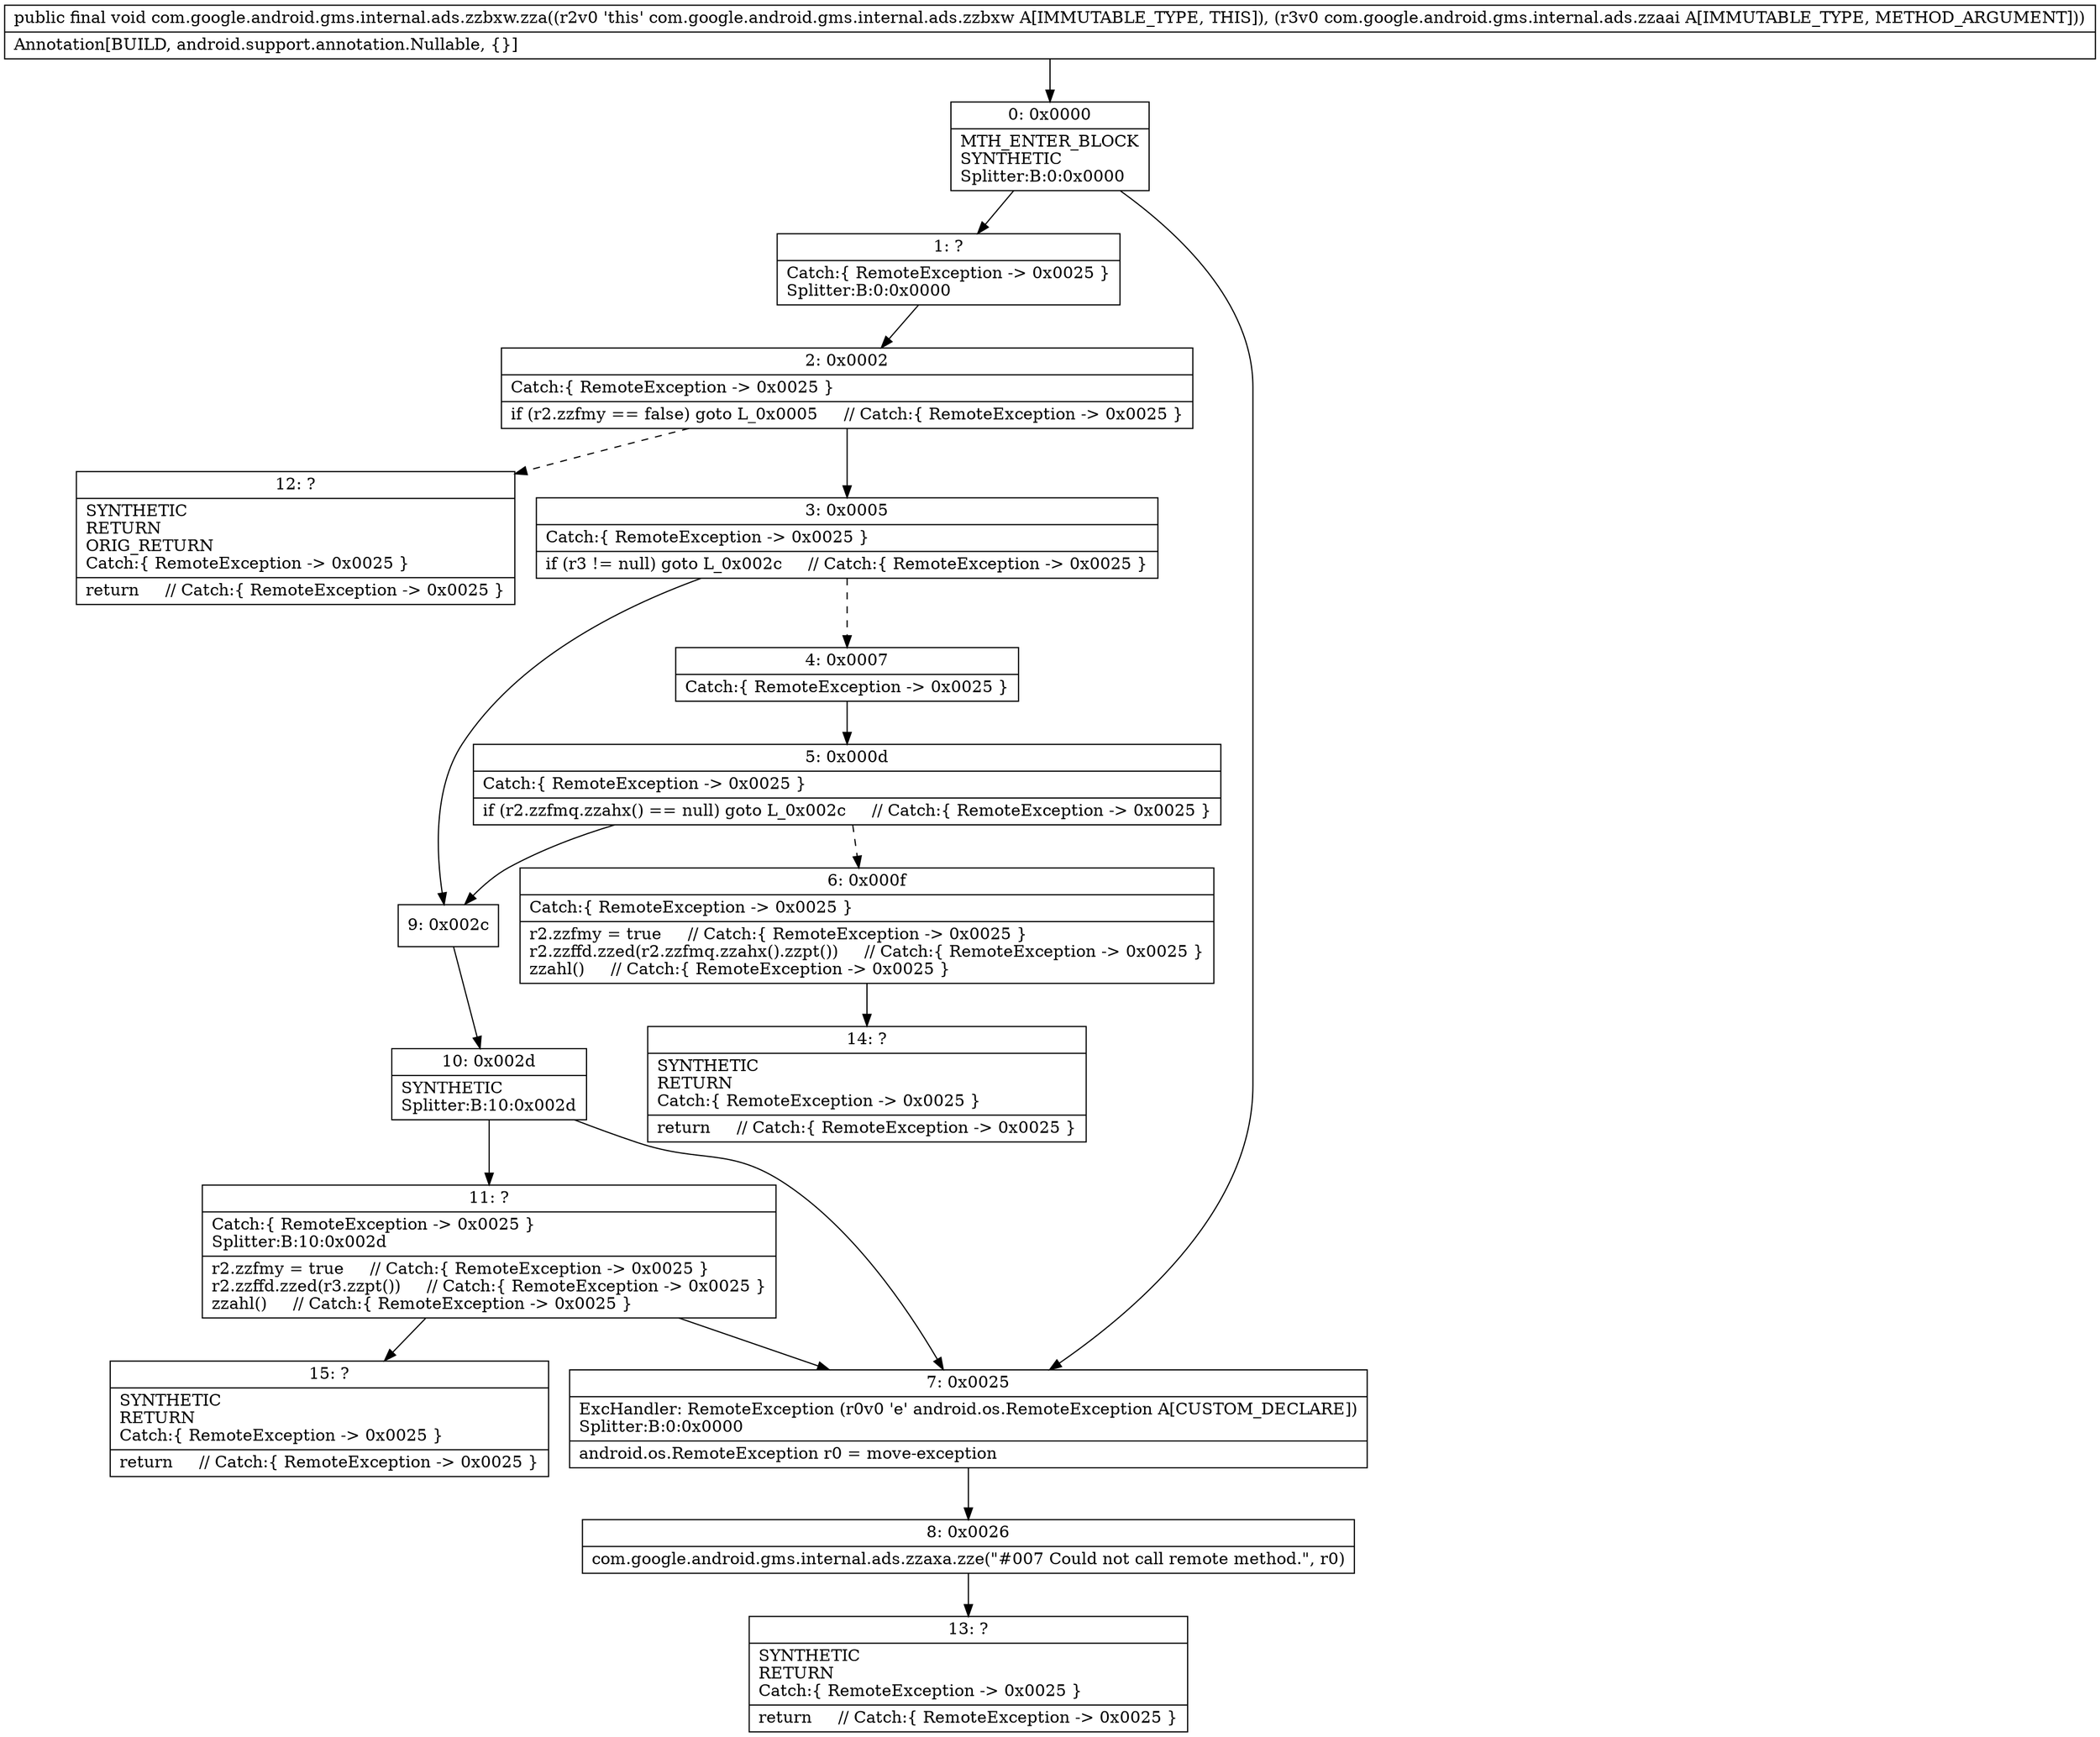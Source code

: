 digraph "CFG forcom.google.android.gms.internal.ads.zzbxw.zza(Lcom\/google\/android\/gms\/internal\/ads\/zzaai;)V" {
Node_0 [shape=record,label="{0\:\ 0x0000|MTH_ENTER_BLOCK\lSYNTHETIC\lSplitter:B:0:0x0000\l}"];
Node_1 [shape=record,label="{1\:\ ?|Catch:\{ RemoteException \-\> 0x0025 \}\lSplitter:B:0:0x0000\l}"];
Node_2 [shape=record,label="{2\:\ 0x0002|Catch:\{ RemoteException \-\> 0x0025 \}\l|if (r2.zzfmy == false) goto L_0x0005     \/\/ Catch:\{ RemoteException \-\> 0x0025 \}\l}"];
Node_3 [shape=record,label="{3\:\ 0x0005|Catch:\{ RemoteException \-\> 0x0025 \}\l|if (r3 != null) goto L_0x002c     \/\/ Catch:\{ RemoteException \-\> 0x0025 \}\l}"];
Node_4 [shape=record,label="{4\:\ 0x0007|Catch:\{ RemoteException \-\> 0x0025 \}\l}"];
Node_5 [shape=record,label="{5\:\ 0x000d|Catch:\{ RemoteException \-\> 0x0025 \}\l|if (r2.zzfmq.zzahx() == null) goto L_0x002c     \/\/ Catch:\{ RemoteException \-\> 0x0025 \}\l}"];
Node_6 [shape=record,label="{6\:\ 0x000f|Catch:\{ RemoteException \-\> 0x0025 \}\l|r2.zzfmy = true     \/\/ Catch:\{ RemoteException \-\> 0x0025 \}\lr2.zzffd.zzed(r2.zzfmq.zzahx().zzpt())     \/\/ Catch:\{ RemoteException \-\> 0x0025 \}\lzzahl()     \/\/ Catch:\{ RemoteException \-\> 0x0025 \}\l}"];
Node_7 [shape=record,label="{7\:\ 0x0025|ExcHandler: RemoteException (r0v0 'e' android.os.RemoteException A[CUSTOM_DECLARE])\lSplitter:B:0:0x0000\l|android.os.RemoteException r0 = move\-exception\l}"];
Node_8 [shape=record,label="{8\:\ 0x0026|com.google.android.gms.internal.ads.zzaxa.zze(\"#007 Could not call remote method.\", r0)\l}"];
Node_9 [shape=record,label="{9\:\ 0x002c}"];
Node_10 [shape=record,label="{10\:\ 0x002d|SYNTHETIC\lSplitter:B:10:0x002d\l}"];
Node_11 [shape=record,label="{11\:\ ?|Catch:\{ RemoteException \-\> 0x0025 \}\lSplitter:B:10:0x002d\l|r2.zzfmy = true     \/\/ Catch:\{ RemoteException \-\> 0x0025 \}\lr2.zzffd.zzed(r3.zzpt())     \/\/ Catch:\{ RemoteException \-\> 0x0025 \}\lzzahl()     \/\/ Catch:\{ RemoteException \-\> 0x0025 \}\l}"];
Node_12 [shape=record,label="{12\:\ ?|SYNTHETIC\lRETURN\lORIG_RETURN\lCatch:\{ RemoteException \-\> 0x0025 \}\l|return     \/\/ Catch:\{ RemoteException \-\> 0x0025 \}\l}"];
Node_13 [shape=record,label="{13\:\ ?|SYNTHETIC\lRETURN\lCatch:\{ RemoteException \-\> 0x0025 \}\l|return     \/\/ Catch:\{ RemoteException \-\> 0x0025 \}\l}"];
Node_14 [shape=record,label="{14\:\ ?|SYNTHETIC\lRETURN\lCatch:\{ RemoteException \-\> 0x0025 \}\l|return     \/\/ Catch:\{ RemoteException \-\> 0x0025 \}\l}"];
Node_15 [shape=record,label="{15\:\ ?|SYNTHETIC\lRETURN\lCatch:\{ RemoteException \-\> 0x0025 \}\l|return     \/\/ Catch:\{ RemoteException \-\> 0x0025 \}\l}"];
MethodNode[shape=record,label="{public final void com.google.android.gms.internal.ads.zzbxw.zza((r2v0 'this' com.google.android.gms.internal.ads.zzbxw A[IMMUTABLE_TYPE, THIS]), (r3v0 com.google.android.gms.internal.ads.zzaai A[IMMUTABLE_TYPE, METHOD_ARGUMENT]))  | Annotation[BUILD, android.support.annotation.Nullable, \{\}]\l}"];
MethodNode -> Node_0;
Node_0 -> Node_1;
Node_0 -> Node_7;
Node_1 -> Node_2;
Node_2 -> Node_3;
Node_2 -> Node_12[style=dashed];
Node_3 -> Node_4[style=dashed];
Node_3 -> Node_9;
Node_4 -> Node_5;
Node_5 -> Node_6[style=dashed];
Node_5 -> Node_9;
Node_6 -> Node_14;
Node_7 -> Node_8;
Node_8 -> Node_13;
Node_9 -> Node_10;
Node_10 -> Node_11;
Node_10 -> Node_7;
Node_11 -> Node_7;
Node_11 -> Node_15;
}

